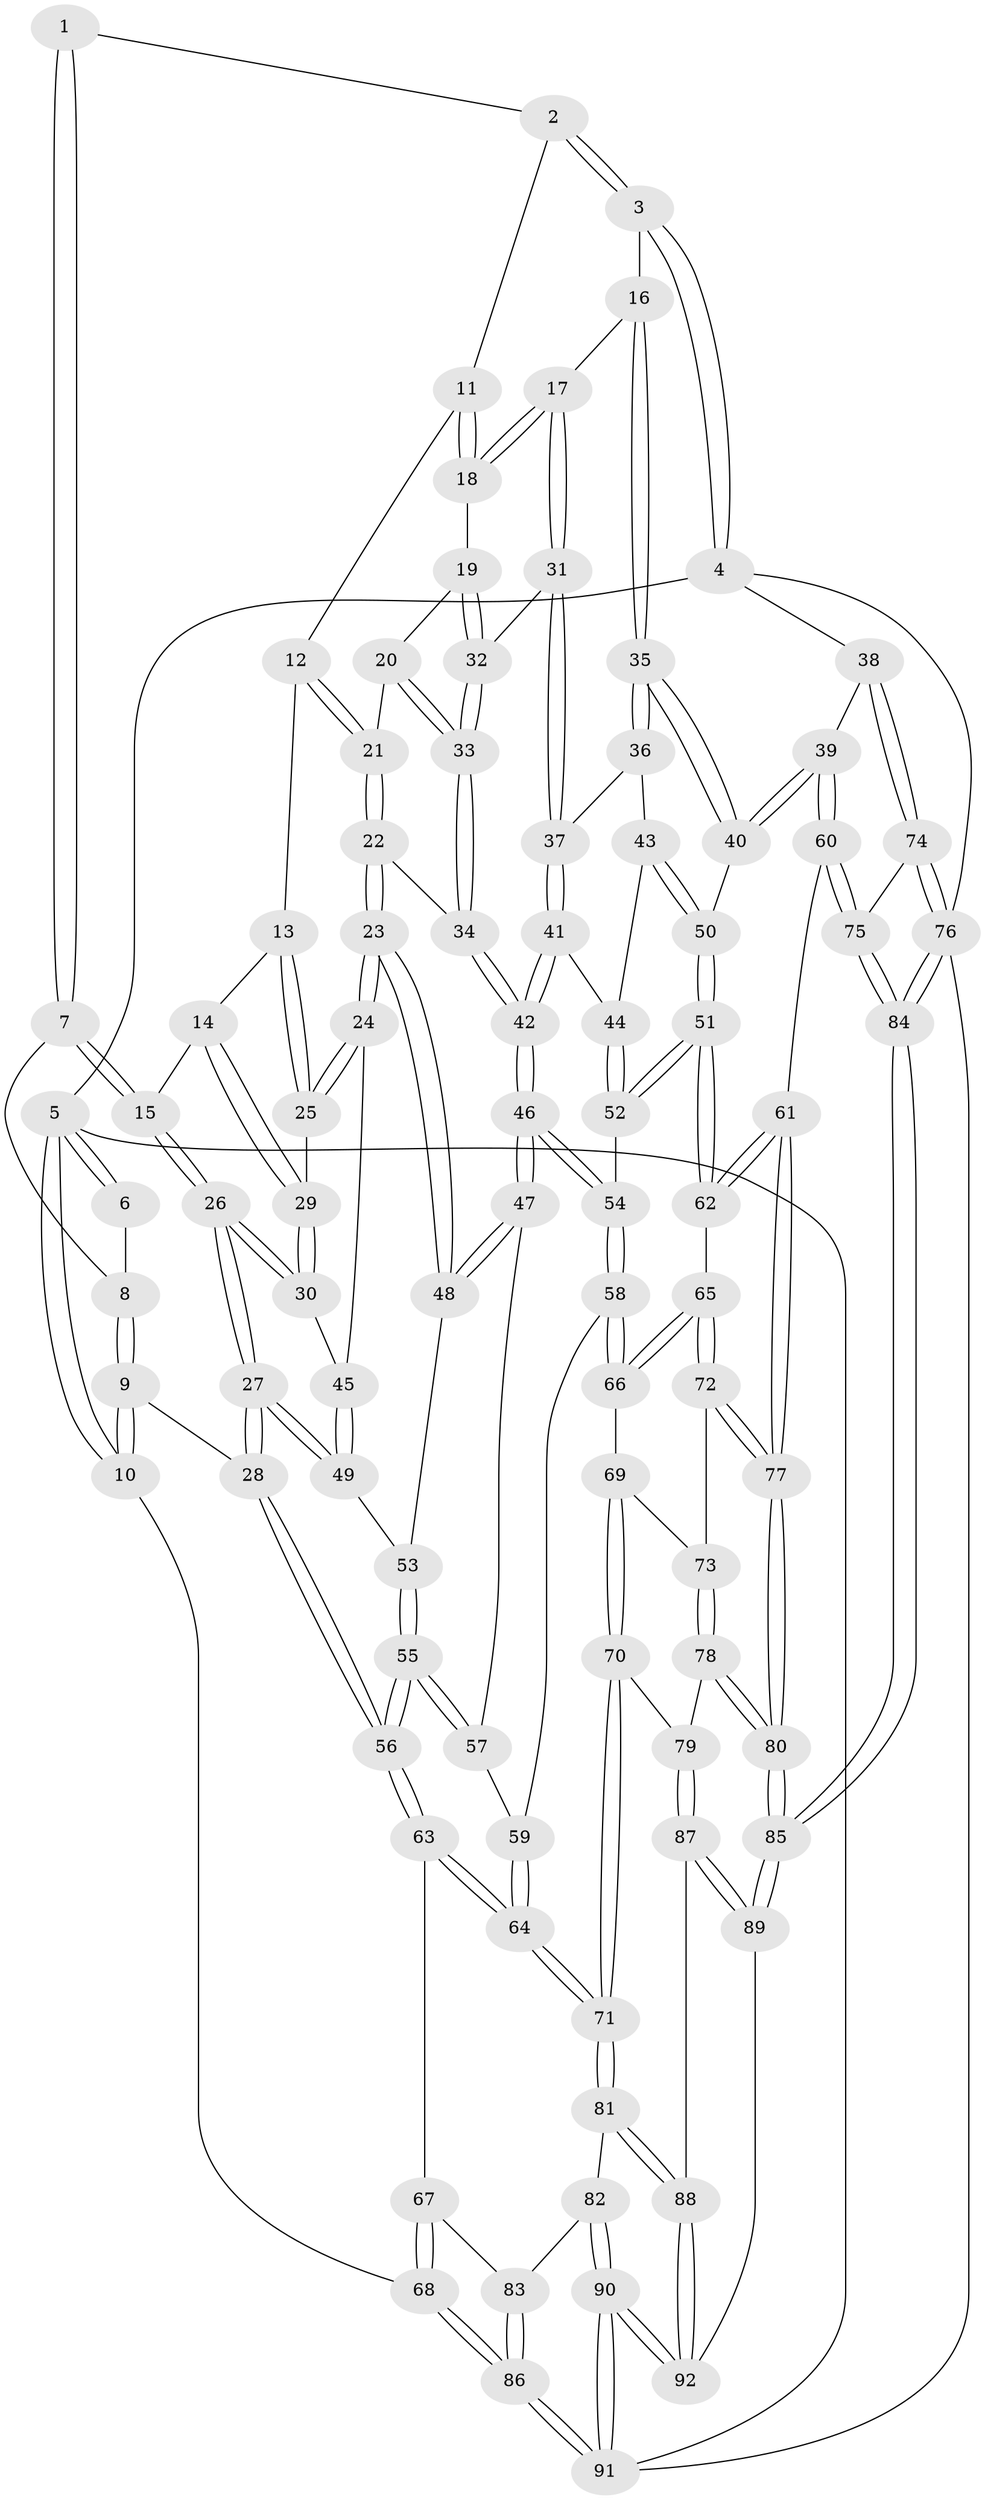 // Generated by graph-tools (version 1.1) at 2025/27/03/15/25 16:27:57]
// undirected, 92 vertices, 227 edges
graph export_dot {
graph [start="1"]
  node [color=gray90,style=filled];
  1 [pos="+0.22708961916864942+0"];
  2 [pos="+0.5548122037364828+0"];
  3 [pos="+0.9920195087713267+0"];
  4 [pos="+1+0"];
  5 [pos="+0+0"];
  6 [pos="+0+0"];
  7 [pos="+0.21113884450793372+0.055186064007411495"];
  8 [pos="+0.05604602581735946+0.08069852512163271"];
  9 [pos="+0+0.35814972511370957"];
  10 [pos="+0+0.3614382992290822"];
  11 [pos="+0.5340874350712054+0"];
  12 [pos="+0.5110208529355753+0"];
  13 [pos="+0.4140465259151437+0.10444771843386313"];
  14 [pos="+0.23595466507538176+0.08819374803530015"];
  15 [pos="+0.21503375956918658+0.07333326023219289"];
  16 [pos="+0.89602139775657+0"];
  17 [pos="+0.6884823669494247+0.16571715006177423"];
  18 [pos="+0.6239989085925496+0.16879344289576204"];
  19 [pos="+0.6122464130246489+0.1775494175689109"];
  20 [pos="+0.5761732687713185+0.18951467182311219"];
  21 [pos="+0.5338910324153429+0.15425197240652175"];
  22 [pos="+0.4412070659610172+0.2523873892890479"];
  23 [pos="+0.4166923481977864+0.25806831188684526"];
  24 [pos="+0.4099534480223432+0.2534700991633578"];
  25 [pos="+0.39792354827409815+0.2305033222489831"];
  26 [pos="+0.08504801912205136+0.28961248284232577"];
  27 [pos="+0.0038417582142431005+0.35026917290235726"];
  28 [pos="+0+0.3618036167634558"];
  29 [pos="+0.3035656037222553+0.19251047282844824"];
  30 [pos="+0.22346020686431967+0.27384248663767097"];
  31 [pos="+0.6752579112333935+0.24265644682011736"];
  32 [pos="+0.6355933337575808+0.23734192970640042"];
  33 [pos="+0.5694083246359123+0.2608016066386454"];
  34 [pos="+0.563004956017886+0.27230687023887523"];
  35 [pos="+0.8513029589299747+0.25567994512511233"];
  36 [pos="+0.6931405124253158+0.2666428406750222"];
  37 [pos="+0.6849426149448455+0.26349778390854095"];
  38 [pos="+1+0.45914591648295605"];
  39 [pos="+0.9157519711294959+0.4182139140807277"];
  40 [pos="+0.8742092543381728+0.4049401236195265"];
  41 [pos="+0.6281120831699628+0.3222975688476771"];
  42 [pos="+0.5944985597403435+0.33769657091469263"];
  43 [pos="+0.7127179049033854+0.3355235177686075"];
  44 [pos="+0.6894339016570524+0.3405372122487845"];
  45 [pos="+0.3063890234598932+0.31003136241157553"];
  46 [pos="+0.5736719248737544+0.42824128455372007"];
  47 [pos="+0.4735755756746648+0.41753259397724407"];
  48 [pos="+0.43533830598725237+0.36337546935434656"];
  49 [pos="+0.29361340669690245+0.397452354684068"];
  50 [pos="+0.8563567929753841+0.41507540190474146"];
  51 [pos="+0.7613160037467653+0.49710929567840434"];
  52 [pos="+0.6469370845861336+0.4957450896175791"];
  53 [pos="+0.3004880619553503+0.4054449899177828"];
  54 [pos="+0.6358060628592198+0.49650460243959377"];
  55 [pos="+0.3180487720395547+0.5330582656633246"];
  56 [pos="+0.2738916301132222+0.6478286258230401"];
  57 [pos="+0.46991887859459586+0.4222859555727474"];
  58 [pos="+0.5936890540239115+0.5732301140323431"];
  59 [pos="+0.4629440418574415+0.5716712258261718"];
  60 [pos="+0.906331794357922+0.7309097145359253"];
  61 [pos="+0.8900956470196594+0.730356765619767"];
  62 [pos="+0.7996861994660623+0.6545021637148506"];
  63 [pos="+0.2758318102185309+0.654841536672687"];
  64 [pos="+0.2864317369864841+0.6647282233439452"];
  65 [pos="+0.7218517635057136+0.6877749119091503"];
  66 [pos="+0.5919203177736235+0.6336903464930916"];
  67 [pos="+0.18421833795786918+0.6920723559038883"];
  68 [pos="+0+0.687599339341013"];
  69 [pos="+0.5891462023818215+0.6391778536255239"];
  70 [pos="+0.4705291598683644+0.7655726089460707"];
  71 [pos="+0.35983636599312546+0.7892294870502504"];
  72 [pos="+0.6923425680104195+0.7463996018084315"];
  73 [pos="+0.6637765348105252+0.772389613896163"];
  74 [pos="+1+0.727558940810399"];
  75 [pos="+0.9452564451171975+0.7393599894980373"];
  76 [pos="+1+1"];
  77 [pos="+0.8173821880789026+0.8047953059098881"];
  78 [pos="+0.6470144449737432+0.812679520503417"];
  79 [pos="+0.6111804923139538+0.8232631311021823"];
  80 [pos="+0.7662004770917272+0.8839948182866304"];
  81 [pos="+0.35748563950314144+0.8045346437688974"];
  82 [pos="+0.2106119341651263+0.887114559063032"];
  83 [pos="+0.08352892271857182+0.8260010155012348"];
  84 [pos="+0.8312802679772228+1"];
  85 [pos="+0.7974581113215062+1"];
  86 [pos="+0+1"];
  87 [pos="+0.5953158126220733+0.9748451221732947"];
  88 [pos="+0.3634282038892668+0.8268111365085217"];
  89 [pos="+0.6851691727674717+1"];
  90 [pos="+0+1"];
  91 [pos="+0+1"];
  92 [pos="+0.3645176730751344+1"];
  1 -- 2;
  1 -- 7;
  1 -- 7;
  2 -- 3;
  2 -- 3;
  2 -- 11;
  3 -- 4;
  3 -- 4;
  3 -- 16;
  4 -- 5;
  4 -- 38;
  4 -- 76;
  5 -- 6;
  5 -- 6;
  5 -- 10;
  5 -- 10;
  5 -- 91;
  6 -- 8;
  7 -- 8;
  7 -- 15;
  7 -- 15;
  8 -- 9;
  8 -- 9;
  9 -- 10;
  9 -- 10;
  9 -- 28;
  10 -- 68;
  11 -- 12;
  11 -- 18;
  11 -- 18;
  12 -- 13;
  12 -- 21;
  12 -- 21;
  13 -- 14;
  13 -- 25;
  13 -- 25;
  14 -- 15;
  14 -- 29;
  14 -- 29;
  15 -- 26;
  15 -- 26;
  16 -- 17;
  16 -- 35;
  16 -- 35;
  17 -- 18;
  17 -- 18;
  17 -- 31;
  17 -- 31;
  18 -- 19;
  19 -- 20;
  19 -- 32;
  19 -- 32;
  20 -- 21;
  20 -- 33;
  20 -- 33;
  21 -- 22;
  21 -- 22;
  22 -- 23;
  22 -- 23;
  22 -- 34;
  23 -- 24;
  23 -- 24;
  23 -- 48;
  23 -- 48;
  24 -- 25;
  24 -- 25;
  24 -- 45;
  25 -- 29;
  26 -- 27;
  26 -- 27;
  26 -- 30;
  26 -- 30;
  27 -- 28;
  27 -- 28;
  27 -- 49;
  27 -- 49;
  28 -- 56;
  28 -- 56;
  29 -- 30;
  29 -- 30;
  30 -- 45;
  31 -- 32;
  31 -- 37;
  31 -- 37;
  32 -- 33;
  32 -- 33;
  33 -- 34;
  33 -- 34;
  34 -- 42;
  34 -- 42;
  35 -- 36;
  35 -- 36;
  35 -- 40;
  35 -- 40;
  36 -- 37;
  36 -- 43;
  37 -- 41;
  37 -- 41;
  38 -- 39;
  38 -- 74;
  38 -- 74;
  39 -- 40;
  39 -- 40;
  39 -- 60;
  39 -- 60;
  40 -- 50;
  41 -- 42;
  41 -- 42;
  41 -- 44;
  42 -- 46;
  42 -- 46;
  43 -- 44;
  43 -- 50;
  43 -- 50;
  44 -- 52;
  44 -- 52;
  45 -- 49;
  45 -- 49;
  46 -- 47;
  46 -- 47;
  46 -- 54;
  46 -- 54;
  47 -- 48;
  47 -- 48;
  47 -- 57;
  48 -- 53;
  49 -- 53;
  50 -- 51;
  50 -- 51;
  51 -- 52;
  51 -- 52;
  51 -- 62;
  51 -- 62;
  52 -- 54;
  53 -- 55;
  53 -- 55;
  54 -- 58;
  54 -- 58;
  55 -- 56;
  55 -- 56;
  55 -- 57;
  55 -- 57;
  56 -- 63;
  56 -- 63;
  57 -- 59;
  58 -- 59;
  58 -- 66;
  58 -- 66;
  59 -- 64;
  59 -- 64;
  60 -- 61;
  60 -- 75;
  60 -- 75;
  61 -- 62;
  61 -- 62;
  61 -- 77;
  61 -- 77;
  62 -- 65;
  63 -- 64;
  63 -- 64;
  63 -- 67;
  64 -- 71;
  64 -- 71;
  65 -- 66;
  65 -- 66;
  65 -- 72;
  65 -- 72;
  66 -- 69;
  67 -- 68;
  67 -- 68;
  67 -- 83;
  68 -- 86;
  68 -- 86;
  69 -- 70;
  69 -- 70;
  69 -- 73;
  70 -- 71;
  70 -- 71;
  70 -- 79;
  71 -- 81;
  71 -- 81;
  72 -- 73;
  72 -- 77;
  72 -- 77;
  73 -- 78;
  73 -- 78;
  74 -- 75;
  74 -- 76;
  74 -- 76;
  75 -- 84;
  75 -- 84;
  76 -- 84;
  76 -- 84;
  76 -- 91;
  77 -- 80;
  77 -- 80;
  78 -- 79;
  78 -- 80;
  78 -- 80;
  79 -- 87;
  79 -- 87;
  80 -- 85;
  80 -- 85;
  81 -- 82;
  81 -- 88;
  81 -- 88;
  82 -- 83;
  82 -- 90;
  82 -- 90;
  83 -- 86;
  83 -- 86;
  84 -- 85;
  84 -- 85;
  85 -- 89;
  85 -- 89;
  86 -- 91;
  86 -- 91;
  87 -- 88;
  87 -- 89;
  87 -- 89;
  88 -- 92;
  88 -- 92;
  89 -- 92;
  90 -- 91;
  90 -- 91;
  90 -- 92;
  90 -- 92;
}
